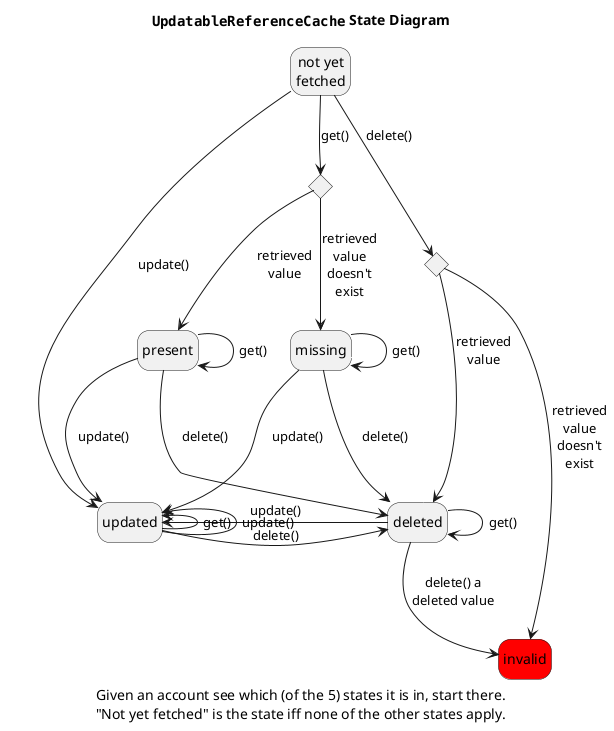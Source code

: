 @startuml
title ""UpdatableReferenceCache"" State Diagram
caption "Given an account see which (of the 5) states it is in, start there.\n~"Not yet fetched~" is the state iff none of the other states apply."
hide empty description

state get <<choice>>
state del <<choice>>
state "invalid" as error #red
state "not yet\nfetched" as fetch

fetch --> get : get()
get --> present : retrieved\nvalue
get --> missing : retrieved\nvalue\ndoesn't\nexist

fetch --> updated : update()

fetch --> del : delete()
del --> deleted : retrieved\nvalue
del --> error : retrieved\nvalue\ndoesn't\nexist

'try to force present/missing/updated/deleted to be a square
present -right[#transparent]-> missing
present -down[#transparent]-> updated
updated -right[#transparent]-> deleted
missing -down[#transaprent]-> deleted

'try to force the delete choice to be on same level as get choice - almost works
get -right[#transparent]-> del
'try to force the error box to be to right of deleted box - doesn't work
deleted -right[#transparent]-> error

present --> present : get()
present --> updated : update()
present --> deleted : delete()

missing --> missing : get()
missing --> updated : update()
missing --> deleted : delete()

'try to force self-loop on updated to be on left side - but doesn't work
updated -left-> updated : get()
updated -left-> updated : update()
updated -right-> deleted : delete()

deleted --> deleted : get()
deleted -left-> updated : update()
deleted --> error : delete() a\ndeleted value
@enduml
